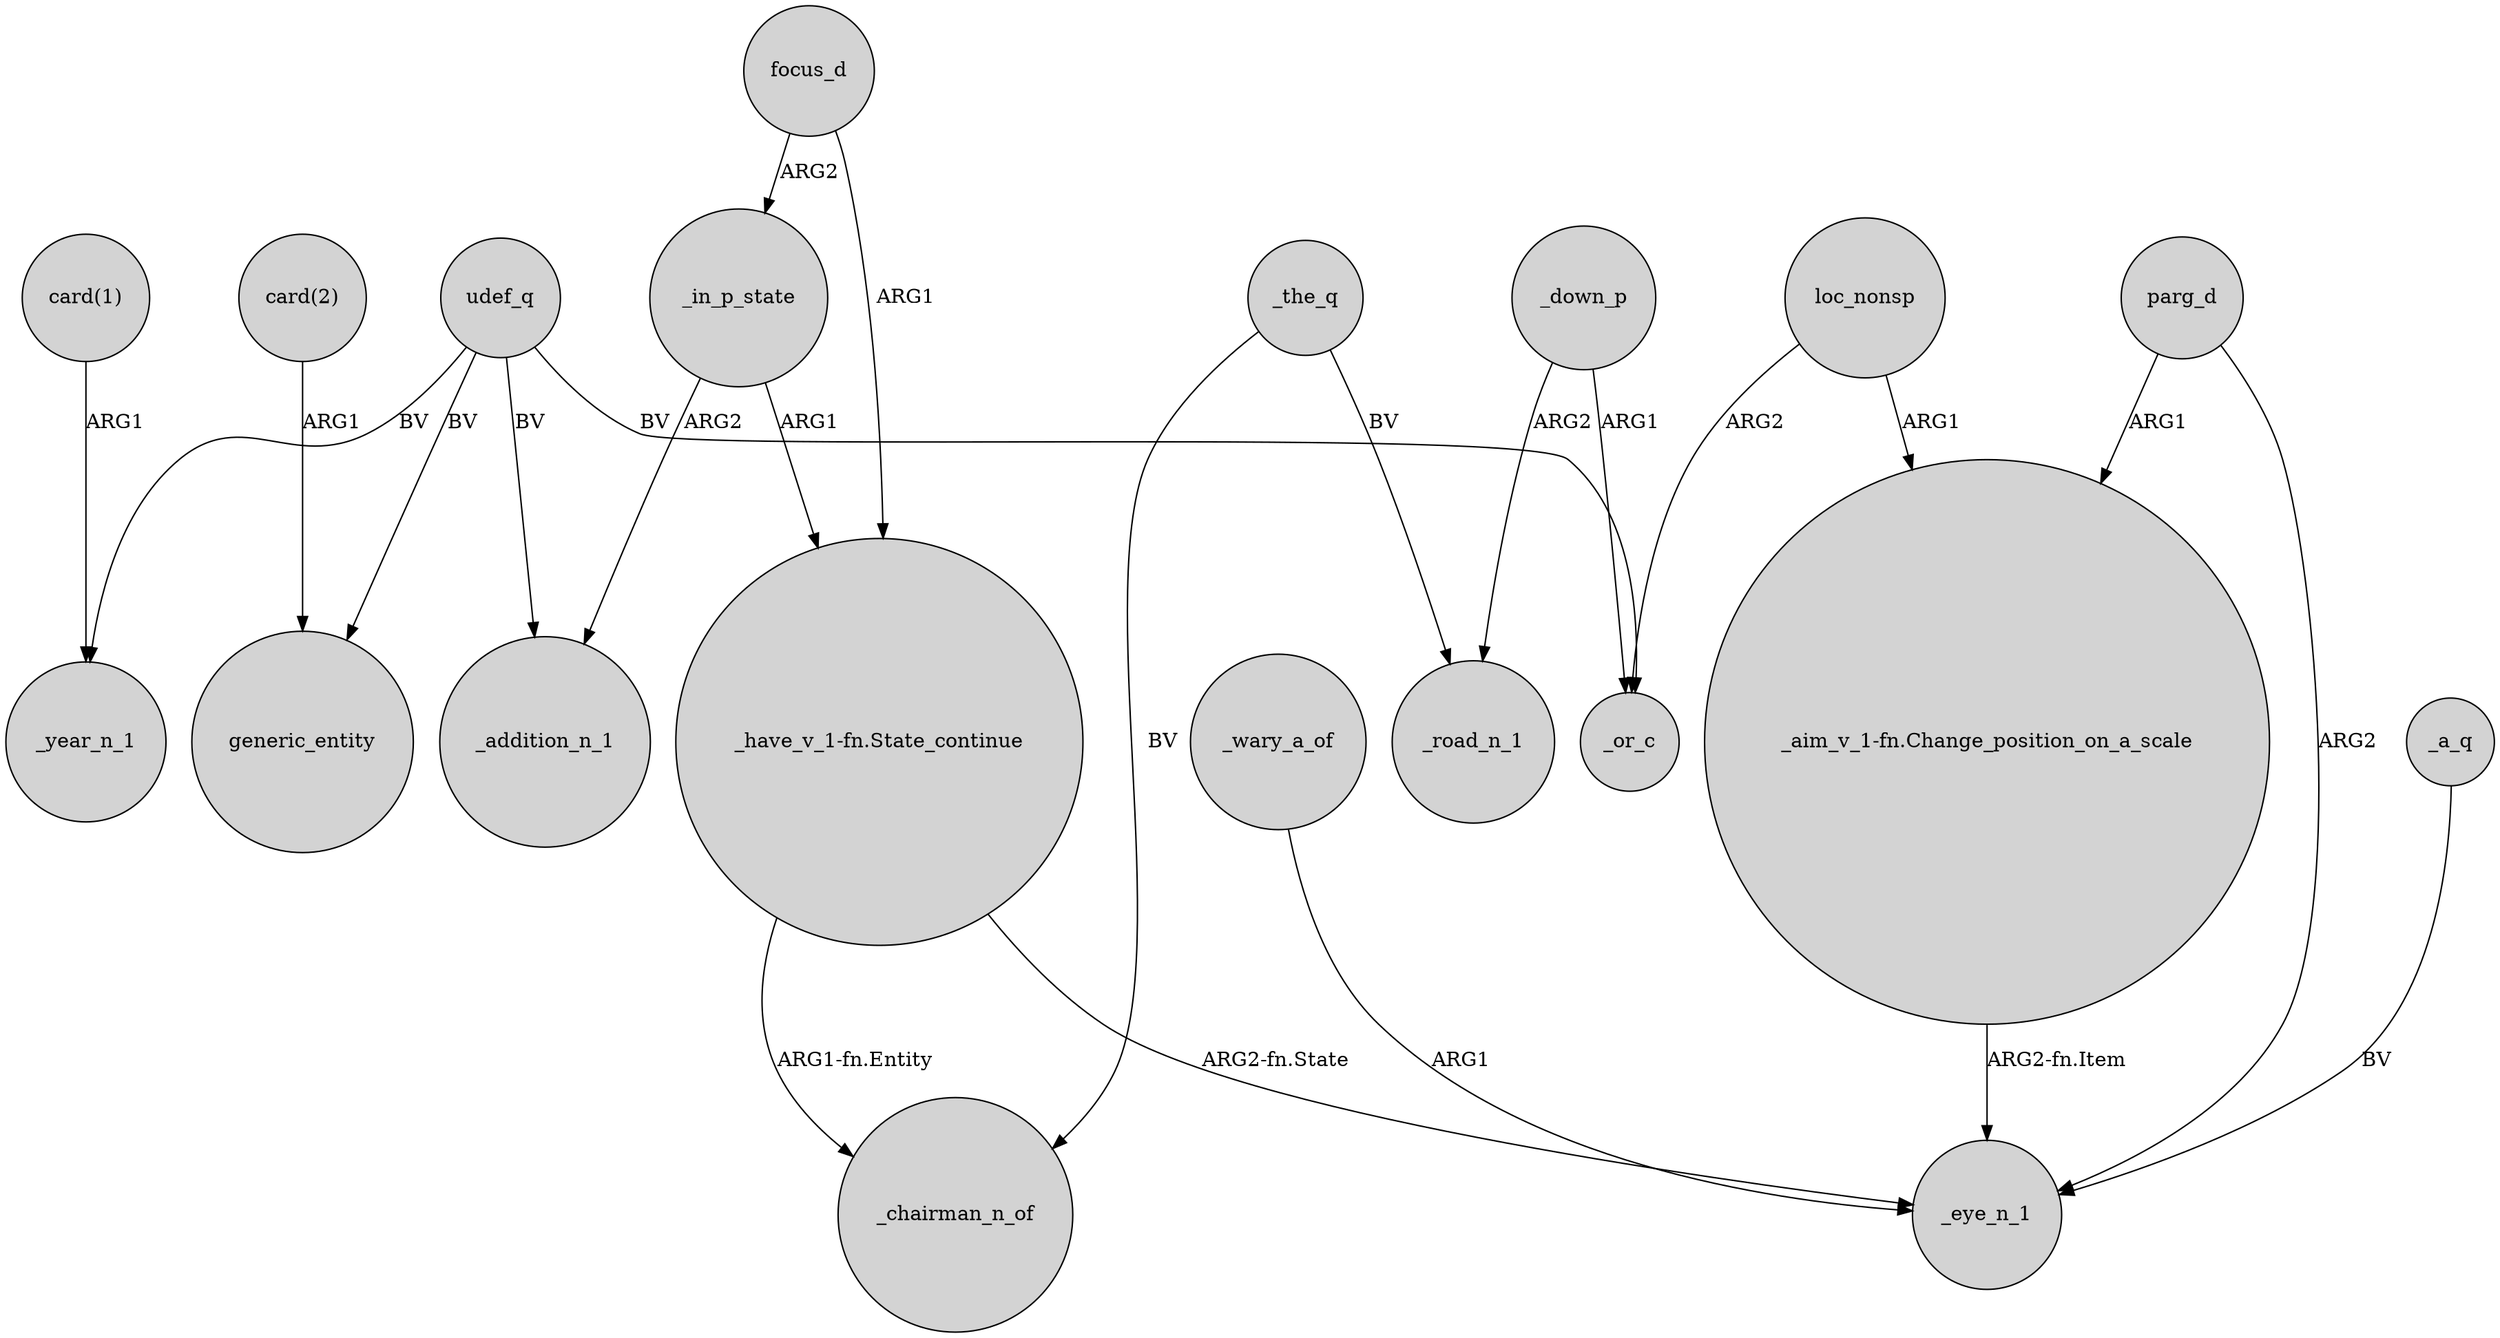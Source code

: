 digraph {
	node [shape=circle style=filled]
	focus_d -> _in_p_state [label=ARG2]
	"card(1)" -> _year_n_1 [label=ARG1]
	_a_q -> _eye_n_1 [label=BV]
	udef_q -> _addition_n_1 [label=BV]
	udef_q -> generic_entity [label=BV]
	udef_q -> _or_c [label=BV]
	_wary_a_of -> _eye_n_1 [label=ARG1]
	"_have_v_1-fn.State_continue" -> _eye_n_1 [label="ARG2-fn.State"]
	_in_p_state -> "_have_v_1-fn.State_continue" [label=ARG1]
	"_have_v_1-fn.State_continue" -> _chairman_n_of [label="ARG1-fn.Entity"]
	"_aim_v_1-fn.Change_position_on_a_scale" -> _eye_n_1 [label="ARG2-fn.Item"]
	_the_q -> _road_n_1 [label=BV]
	"card(2)" -> generic_entity [label=ARG1]
	_in_p_state -> _addition_n_1 [label=ARG2]
	udef_q -> _year_n_1 [label=BV]
	loc_nonsp -> "_aim_v_1-fn.Change_position_on_a_scale" [label=ARG1]
	_down_p -> _road_n_1 [label=ARG2]
	_down_p -> _or_c [label=ARG1]
	_the_q -> _chairman_n_of [label=BV]
	loc_nonsp -> _or_c [label=ARG2]
	parg_d -> "_aim_v_1-fn.Change_position_on_a_scale" [label=ARG1]
	parg_d -> _eye_n_1 [label=ARG2]
	focus_d -> "_have_v_1-fn.State_continue" [label=ARG1]
}
